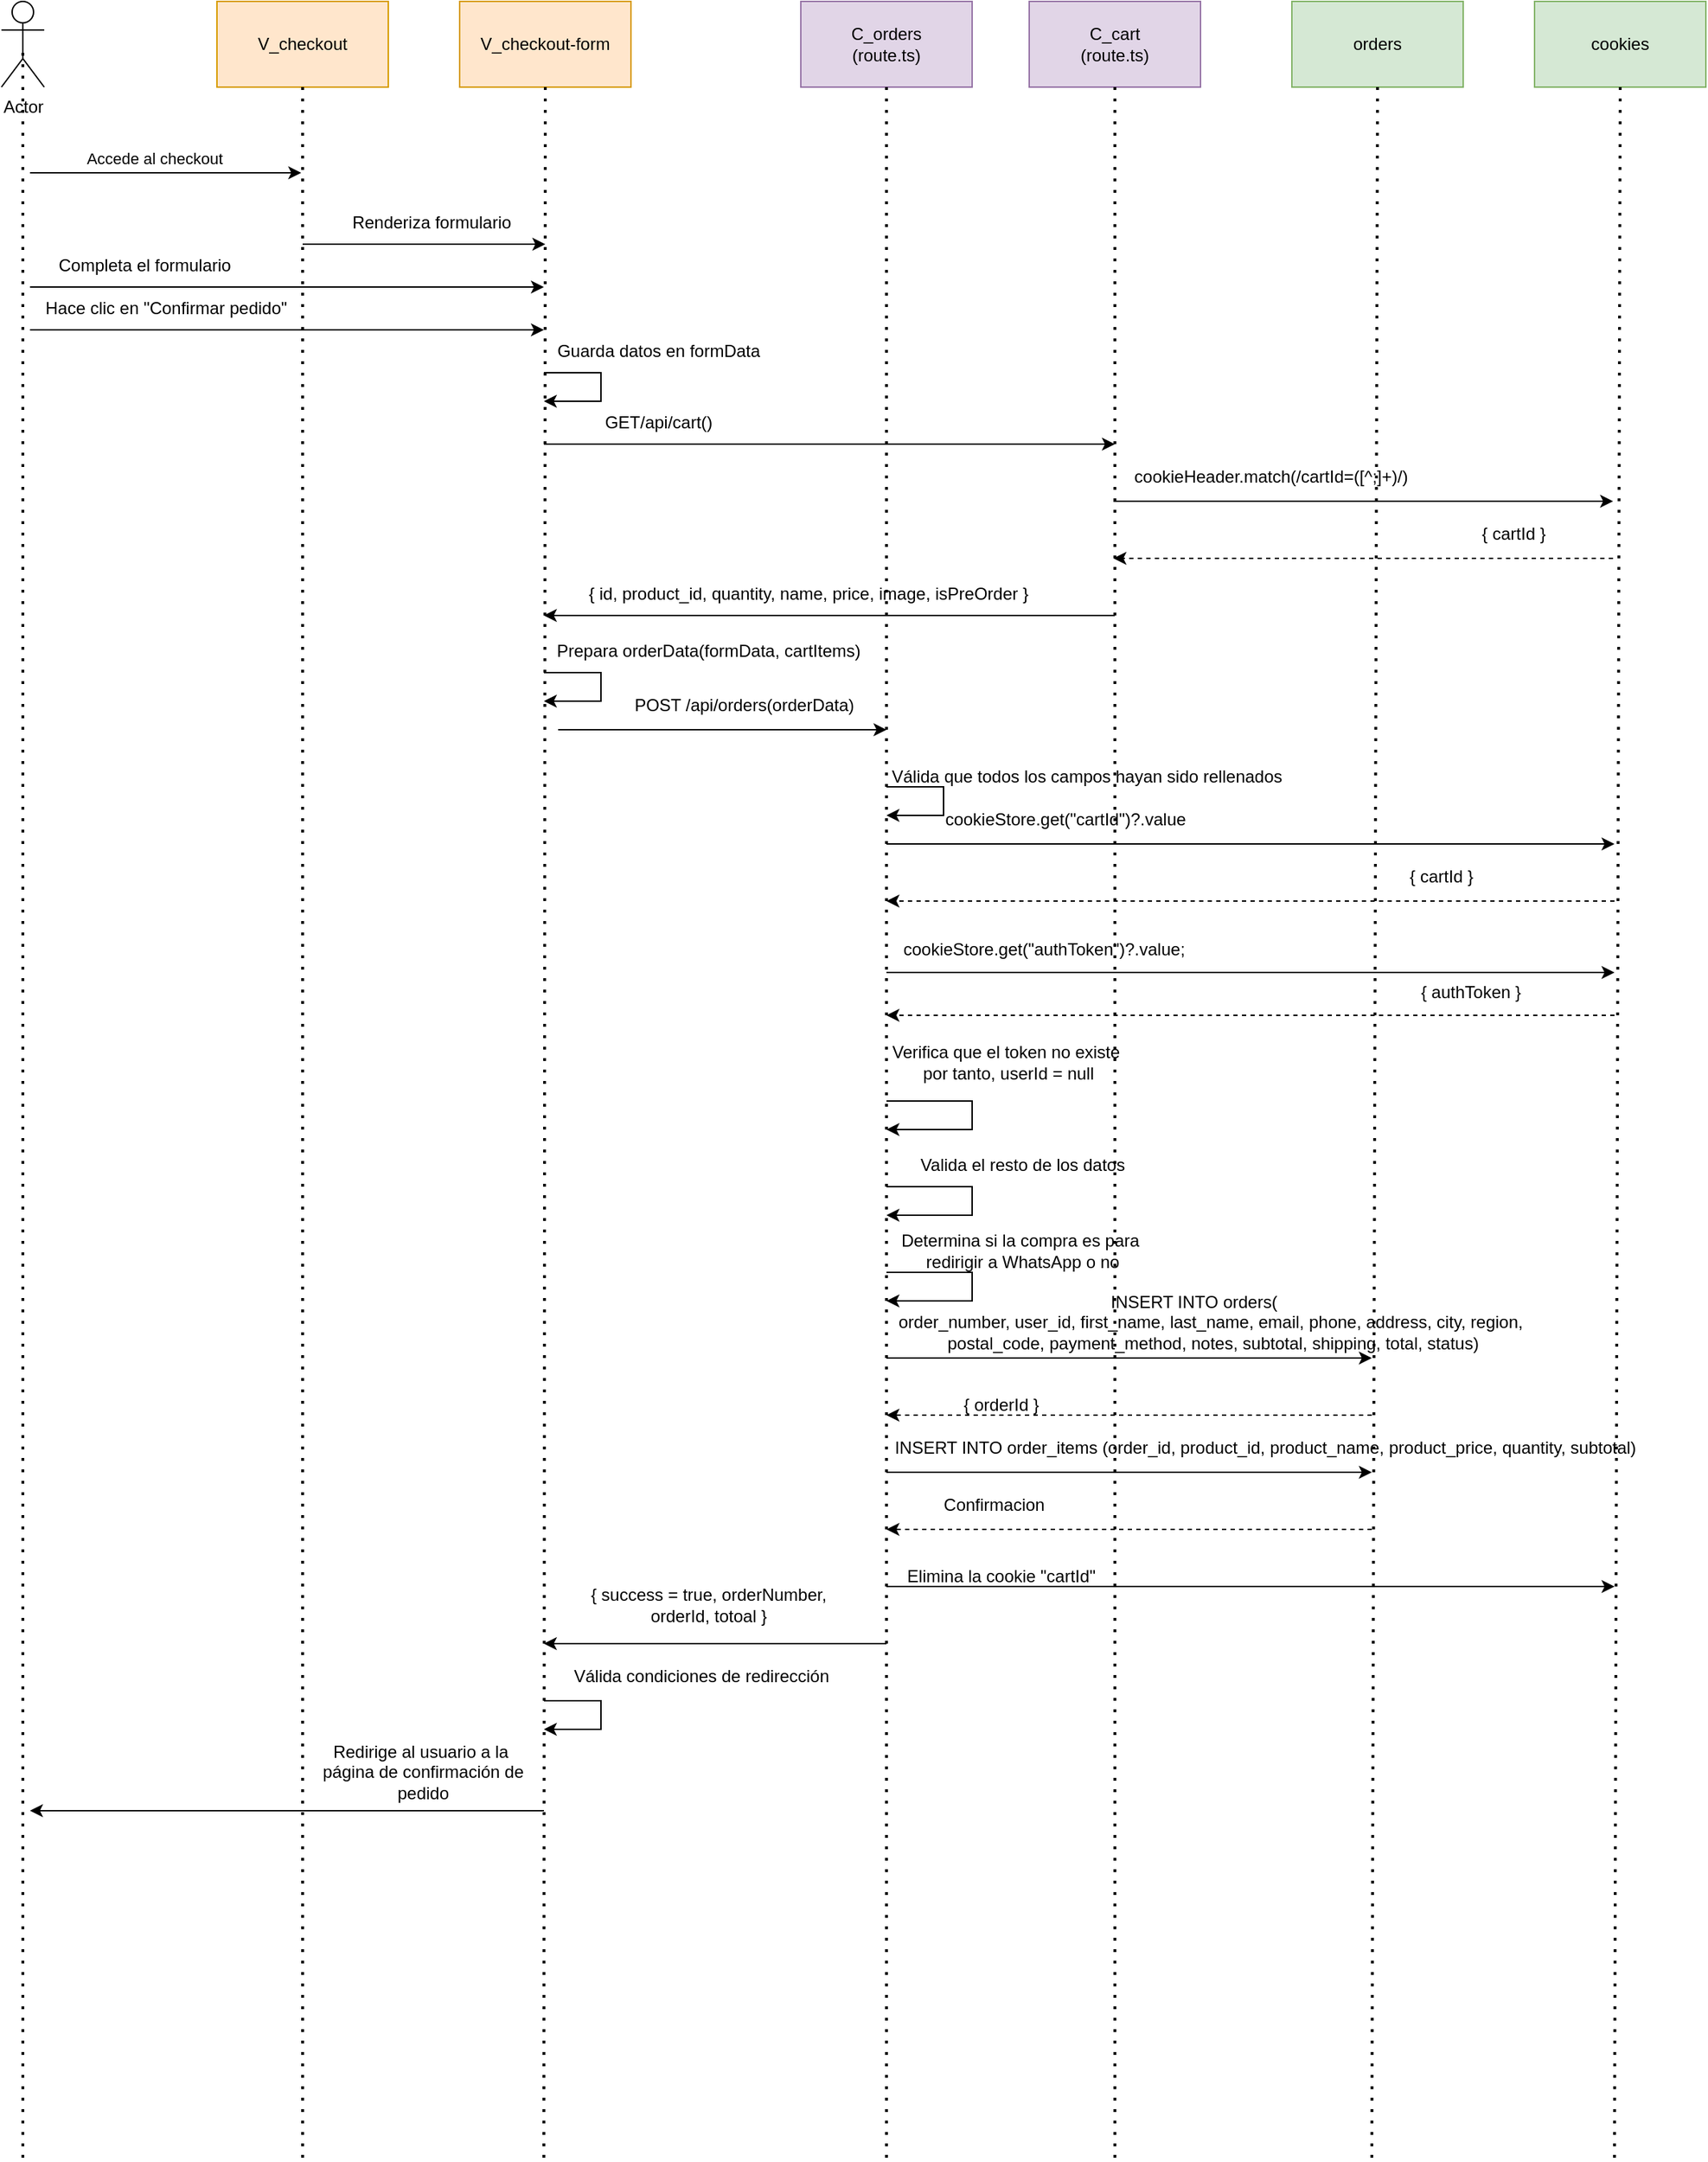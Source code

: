 <mxfile version="28.2.5">
  <diagram name="Page-1" id="TKw2r9edUQHemHAP257N">
    <mxGraphModel grid="1" page="1" gridSize="10" guides="1" tooltips="1" connect="1" arrows="1" fold="1" pageScale="1" pageWidth="827" pageHeight="1169" math="0" shadow="0">
      <root>
        <mxCell id="0" />
        <mxCell id="1" parent="0" />
        <mxCell id="SqXoNg0YVl-9q71ZOZE6-4" value="V_checkout" style="rounded=0;whiteSpace=wrap;html=1;fillColor=#ffe6cc;strokeColor=#d79b00;" vertex="1" parent="1">
          <mxGeometry x="-599" y="60" width="120" height="60" as="geometry" />
        </mxCell>
        <mxCell id="SqXoNg0YVl-9q71ZOZE6-5" value="&lt;div&gt;C_orders&lt;/div&gt;&lt;div&gt;(route.ts)&lt;/div&gt;" style="rounded=0;whiteSpace=wrap;html=1;fillColor=#e1d5e7;strokeColor=#9673a6;" vertex="1" parent="1">
          <mxGeometry x="-190" y="60" width="120" height="60" as="geometry" />
        </mxCell>
        <mxCell id="SqXoNg0YVl-9q71ZOZE6-6" value="cookies" style="rounded=0;whiteSpace=wrap;html=1;fillColor=#d5e8d4;strokeColor=#82b366;" vertex="1" parent="1">
          <mxGeometry x="324" y="60" width="120" height="60" as="geometry" />
        </mxCell>
        <mxCell id="SqXoNg0YVl-9q71ZOZE6-7" value="Actor" style="shape=umlActor;verticalLabelPosition=bottom;verticalAlign=top;html=1;outlineConnect=0;" vertex="1" parent="1">
          <mxGeometry x="-750" y="60" width="30" height="60" as="geometry" />
        </mxCell>
        <mxCell id="SqXoNg0YVl-9q71ZOZE6-8" style="edgeStyle=orthogonalEdgeStyle;rounded=0;orthogonalLoop=1;jettySize=auto;html=1;exitX=0.5;exitY=1;exitDx=0;exitDy=0;" edge="1" parent="1" source="SqXoNg0YVl-9q71ZOZE6-4" target="SqXoNg0YVl-9q71ZOZE6-4">
          <mxGeometry relative="1" as="geometry" />
        </mxCell>
        <mxCell id="SqXoNg0YVl-9q71ZOZE6-9" value="" style="endArrow=none;dashed=1;html=1;dashPattern=1 3;strokeWidth=2;rounded=0;entryX=0.5;entryY=0.5;entryDx=0;entryDy=0;entryPerimeter=0;" edge="1" parent="1" target="SqXoNg0YVl-9q71ZOZE6-7">
          <mxGeometry width="50" height="50" relative="1" as="geometry">
            <mxPoint x="-735" y="1570" as="sourcePoint" />
            <mxPoint x="-713" y="190" as="targetPoint" />
          </mxGeometry>
        </mxCell>
        <mxCell id="SqXoNg0YVl-9q71ZOZE6-10" value="" style="endArrow=none;dashed=1;html=1;dashPattern=1 3;strokeWidth=2;rounded=0;entryX=0.5;entryY=1;entryDx=0;entryDy=0;" edge="1" parent="1" target="SqXoNg0YVl-9q71ZOZE6-5">
          <mxGeometry width="50" height="50" relative="1" as="geometry">
            <mxPoint x="-130" y="1570" as="sourcePoint" />
            <mxPoint x="110" y="390" as="targetPoint" />
          </mxGeometry>
        </mxCell>
        <mxCell id="SqXoNg0YVl-9q71ZOZE6-11" value="" style="endArrow=none;dashed=1;html=1;dashPattern=1 3;strokeWidth=2;rounded=0;entryX=0.5;entryY=1;entryDx=0;entryDy=0;" edge="1" parent="1" target="SqXoNg0YVl-9q71ZOZE6-6">
          <mxGeometry width="50" height="50" relative="1" as="geometry">
            <mxPoint x="380" y="1570" as="sourcePoint" />
            <mxPoint x="454" y="390" as="targetPoint" />
          </mxGeometry>
        </mxCell>
        <mxCell id="SqXoNg0YVl-9q71ZOZE6-12" value="" style="endArrow=classic;html=1;rounded=0;" edge="1" parent="1">
          <mxGeometry width="50" height="50" relative="1" as="geometry">
            <mxPoint x="-730" y="180" as="sourcePoint" />
            <mxPoint x="-540" y="180" as="targetPoint" />
          </mxGeometry>
        </mxCell>
        <mxCell id="SqXoNg0YVl-9q71ZOZE6-13" value="Accede al checkout" style="edgeLabel;html=1;align=center;verticalAlign=middle;resizable=0;points=[];" connectable="0" vertex="1" parent="SqXoNg0YVl-9q71ZOZE6-12">
          <mxGeometry x="-0.176" y="4" relative="1" as="geometry">
            <mxPoint x="8" y="-6" as="offset" />
          </mxGeometry>
        </mxCell>
        <mxCell id="SqXoNg0YVl-9q71ZOZE6-14" value="" style="endArrow=classic;html=1;rounded=0;" edge="1" parent="1">
          <mxGeometry width="50" height="50" relative="1" as="geometry">
            <mxPoint x="-539" y="230" as="sourcePoint" />
            <mxPoint x="-369" y="230" as="targetPoint" />
          </mxGeometry>
        </mxCell>
        <mxCell id="SqXoNg0YVl-9q71ZOZE6-15" value="Renderiza formulario" style="text;html=1;align=center;verticalAlign=middle;resizable=0;points=[];autosize=1;strokeColor=none;fillColor=none;" vertex="1" parent="1">
          <mxGeometry x="-514" y="200" width="130" height="30" as="geometry" />
        </mxCell>
        <mxCell id="SqXoNg0YVl-9q71ZOZE6-16" value="V_checkout-form" style="rounded=0;whiteSpace=wrap;html=1;fillColor=#ffe6cc;strokeColor=#d79b00;" vertex="1" parent="1">
          <mxGeometry x="-429" y="60" width="120" height="60" as="geometry" />
        </mxCell>
        <mxCell id="SqXoNg0YVl-9q71ZOZE6-17" value="" style="endArrow=none;dashed=1;html=1;dashPattern=1 3;strokeWidth=2;rounded=0;entryX=0.5;entryY=1;entryDx=0;entryDy=0;" edge="1" parent="1" target="SqXoNg0YVl-9q71ZOZE6-16">
          <mxGeometry width="50" height="50" relative="1" as="geometry">
            <mxPoint x="-370" y="1570" as="sourcePoint" />
            <mxPoint x="-339" y="260" as="targetPoint" />
          </mxGeometry>
        </mxCell>
        <mxCell id="SqXoNg0YVl-9q71ZOZE6-26" value="orders" style="whiteSpace=wrap;html=1;fillColor=#d5e8d4;strokeColor=#82b366;" vertex="1" parent="1">
          <mxGeometry x="154" y="60" width="120" height="60" as="geometry" />
        </mxCell>
        <mxCell id="SqXoNg0YVl-9q71ZOZE6-27" value="" style="endArrow=none;dashed=1;html=1;dashPattern=1 3;strokeWidth=2;rounded=0;entryX=0.5;entryY=1;entryDx=0;entryDy=0;" edge="1" parent="1" target="SqXoNg0YVl-9q71ZOZE6-26">
          <mxGeometry width="50" height="50" relative="1" as="geometry">
            <mxPoint x="210" y="1570" as="sourcePoint" />
            <mxPoint x="174" y="310" as="targetPoint" />
          </mxGeometry>
        </mxCell>
        <mxCell id="SqXoNg0YVl-9q71ZOZE6-36" value="" style="endArrow=none;dashed=1;html=1;dashPattern=1 3;strokeWidth=2;rounded=0;entryX=0.5;entryY=1;entryDx=0;entryDy=0;" edge="1" parent="1" target="SqXoNg0YVl-9q71ZOZE6-4">
          <mxGeometry width="50" height="50" relative="1" as="geometry">
            <mxPoint x="-539" y="1570" as="sourcePoint" />
            <mxPoint x="-529" y="300" as="targetPoint" />
          </mxGeometry>
        </mxCell>
        <mxCell id="SqXoNg0YVl-9q71ZOZE6-37" value="&lt;div&gt;C_cart&lt;/div&gt;&lt;div&gt;(route.ts)&lt;/div&gt;" style="whiteSpace=wrap;html=1;fillColor=#e1d5e7;strokeColor=#9673a6;" vertex="1" parent="1">
          <mxGeometry x="-30" y="60" width="120" height="60" as="geometry" />
        </mxCell>
        <mxCell id="SqXoNg0YVl-9q71ZOZE6-38" value="" style="endArrow=none;dashed=1;html=1;dashPattern=1 3;strokeWidth=2;rounded=0;entryX=0.5;entryY=1;entryDx=0;entryDy=0;" edge="1" parent="1" target="SqXoNg0YVl-9q71ZOZE6-37">
          <mxGeometry width="50" height="50" relative="1" as="geometry">
            <mxPoint x="30" y="1570" as="sourcePoint" />
            <mxPoint x="-30" y="170" as="targetPoint" />
          </mxGeometry>
        </mxCell>
        <mxCell id="SqXoNg0YVl-9q71ZOZE6-41" value="" style="endArrow=classic;html=1;rounded=0;" edge="1" parent="1">
          <mxGeometry width="50" height="50" relative="1" as="geometry">
            <mxPoint x="-730" y="260" as="sourcePoint" />
            <mxPoint x="-370" y="260" as="targetPoint" />
          </mxGeometry>
        </mxCell>
        <mxCell id="SqXoNg0YVl-9q71ZOZE6-42" value="Completa el formulario" style="text;html=1;align=center;verticalAlign=middle;resizable=0;points=[];autosize=1;strokeColor=none;fillColor=none;" vertex="1" parent="1">
          <mxGeometry x="-720" y="230" width="140" height="30" as="geometry" />
        </mxCell>
        <mxCell id="SqXoNg0YVl-9q71ZOZE6-43" value="" style="endArrow=classic;html=1;rounded=0;" edge="1" parent="1">
          <mxGeometry width="50" height="50" relative="1" as="geometry">
            <mxPoint x="-730" y="290" as="sourcePoint" />
            <mxPoint x="-370" y="290" as="targetPoint" />
          </mxGeometry>
        </mxCell>
        <mxCell id="SqXoNg0YVl-9q71ZOZE6-44" value="Hace clic en &quot;Confirmar pedido&quot;" style="text;html=1;align=center;verticalAlign=middle;resizable=0;points=[];autosize=1;strokeColor=none;fillColor=none;" vertex="1" parent="1">
          <mxGeometry x="-730" y="260" width="190" height="30" as="geometry" />
        </mxCell>
        <mxCell id="SqXoNg0YVl-9q71ZOZE6-47" value="" style="endArrow=classic;html=1;rounded=0;" edge="1" parent="1">
          <mxGeometry width="50" height="50" relative="1" as="geometry">
            <mxPoint x="-370" y="370" as="sourcePoint" />
            <mxPoint x="30" y="370" as="targetPoint" />
          </mxGeometry>
        </mxCell>
        <mxCell id="SqXoNg0YVl-9q71ZOZE6-48" value="GET/api/cart()" style="text;html=1;align=center;verticalAlign=middle;resizable=0;points=[];autosize=1;strokeColor=none;fillColor=none;" vertex="1" parent="1">
          <mxGeometry x="-340" y="340" width="100" height="30" as="geometry" />
        </mxCell>
        <mxCell id="SqXoNg0YVl-9q71ZOZE6-51" value="" style="endArrow=classic;html=1;rounded=0;" edge="1" parent="1">
          <mxGeometry width="50" height="50" relative="1" as="geometry">
            <mxPoint x="29" y="410" as="sourcePoint" />
            <mxPoint x="379" y="410" as="targetPoint" />
          </mxGeometry>
        </mxCell>
        <mxCell id="SqXoNg0YVl-9q71ZOZE6-52" value="cookieHeader.match(/cartId=([^;]+)/)" style="text;html=1;align=center;verticalAlign=middle;resizable=0;points=[];autosize=1;strokeColor=none;fillColor=none;" vertex="1" parent="1">
          <mxGeometry x="29" y="378" width="220" height="30" as="geometry" />
        </mxCell>
        <mxCell id="SqXoNg0YVl-9q71ZOZE6-53" value="" style="endArrow=classic;html=1;rounded=0;dashed=1;" edge="1" parent="1">
          <mxGeometry width="50" height="50" relative="1" as="geometry">
            <mxPoint x="379" y="450" as="sourcePoint" />
            <mxPoint x="29" y="450" as="targetPoint" />
          </mxGeometry>
        </mxCell>
        <mxCell id="SqXoNg0YVl-9q71ZOZE6-54" value="{ cartId }" style="text;html=1;align=center;verticalAlign=middle;resizable=0;points=[];autosize=1;strokeColor=none;fillColor=none;" vertex="1" parent="1">
          <mxGeometry x="274" y="418" width="70" height="30" as="geometry" />
        </mxCell>
        <mxCell id="SqXoNg0YVl-9q71ZOZE6-56" value="" style="endArrow=classic;html=1;rounded=0;" edge="1" parent="1">
          <mxGeometry width="50" height="50" relative="1" as="geometry">
            <mxPoint x="30" y="490" as="sourcePoint" />
            <mxPoint x="-370" y="490" as="targetPoint" />
          </mxGeometry>
        </mxCell>
        <mxCell id="SqXoNg0YVl-9q71ZOZE6-57" value="{ id, product_id, quantity, name, price, image, isPreOrder }" style="text;html=1;align=center;verticalAlign=middle;resizable=0;points=[];autosize=1;strokeColor=none;fillColor=none;" vertex="1" parent="1">
          <mxGeometry x="-350" y="460" width="330" height="30" as="geometry" />
        </mxCell>
        <mxCell id="SqXoNg0YVl-9q71ZOZE6-58" value="" style="endArrow=classic;html=1;rounded=0;" edge="1" parent="1">
          <mxGeometry width="50" height="50" relative="1" as="geometry">
            <mxPoint x="-370" y="320" as="sourcePoint" />
            <mxPoint x="-370" y="340" as="targetPoint" />
            <Array as="points">
              <mxPoint x="-330" y="320" />
              <mxPoint x="-330" y="340" />
            </Array>
          </mxGeometry>
        </mxCell>
        <mxCell id="SqXoNg0YVl-9q71ZOZE6-59" value="Guarda datos en formData" style="text;html=1;align=center;verticalAlign=middle;resizable=0;points=[];autosize=1;strokeColor=none;fillColor=none;" vertex="1" parent="1">
          <mxGeometry x="-375" y="290" width="170" height="30" as="geometry" />
        </mxCell>
        <mxCell id="SqXoNg0YVl-9q71ZOZE6-60" value="" style="endArrow=classic;html=1;rounded=0;" edge="1" parent="1">
          <mxGeometry width="50" height="50" relative="1" as="geometry">
            <mxPoint x="-370" y="530" as="sourcePoint" />
            <mxPoint x="-370" y="550" as="targetPoint" />
            <Array as="points">
              <mxPoint x="-330" y="530" />
              <mxPoint x="-330" y="550" />
            </Array>
          </mxGeometry>
        </mxCell>
        <mxCell id="SqXoNg0YVl-9q71ZOZE6-61" value="Prepara orderData(formData, cartItems)" style="text;html=1;align=center;verticalAlign=middle;resizable=0;points=[];autosize=1;strokeColor=none;fillColor=none;" vertex="1" parent="1">
          <mxGeometry x="-375" y="500" width="240" height="30" as="geometry" />
        </mxCell>
        <mxCell id="SqXoNg0YVl-9q71ZOZE6-62" value="" style="endArrow=classic;html=1;rounded=0;" edge="1" parent="1">
          <mxGeometry width="50" height="50" relative="1" as="geometry">
            <mxPoint x="-360" y="570" as="sourcePoint" />
            <mxPoint x="-130" y="570" as="targetPoint" />
          </mxGeometry>
        </mxCell>
        <mxCell id="SqXoNg0YVl-9q71ZOZE6-63" value="&lt;div&gt;POST /api/orders(orderData)&lt;/div&gt;" style="text;html=1;align=center;verticalAlign=middle;resizable=0;points=[];autosize=1;strokeColor=none;fillColor=none;" vertex="1" parent="1">
          <mxGeometry x="-320" y="538" width="180" height="30" as="geometry" />
        </mxCell>
        <mxCell id="SqXoNg0YVl-9q71ZOZE6-64" value="" style="endArrow=classic;html=1;rounded=0;" edge="1" parent="1">
          <mxGeometry width="50" height="50" relative="1" as="geometry">
            <mxPoint x="-130" y="610" as="sourcePoint" />
            <mxPoint x="-130" y="630" as="targetPoint" />
            <Array as="points">
              <mxPoint x="-90" y="610" />
              <mxPoint x="-90" y="630" />
            </Array>
          </mxGeometry>
        </mxCell>
        <mxCell id="SqXoNg0YVl-9q71ZOZE6-65" value="Válida que todos los campos hayan sido rellenados" style="text;html=1;align=center;verticalAlign=middle;resizable=0;points=[];autosize=1;strokeColor=none;fillColor=none;" vertex="1" parent="1">
          <mxGeometry x="-140" y="588" width="300" height="30" as="geometry" />
        </mxCell>
        <mxCell id="SqXoNg0YVl-9q71ZOZE6-66" value="" style="endArrow=classic;html=1;rounded=0;" edge="1" parent="1">
          <mxGeometry width="50" height="50" relative="1" as="geometry">
            <mxPoint x="-130" y="650" as="sourcePoint" />
            <mxPoint x="380" y="650" as="targetPoint" />
          </mxGeometry>
        </mxCell>
        <mxCell id="SqXoNg0YVl-9q71ZOZE6-68" value="cookieStore.get(&quot;cartId&quot;)?.value" style="text;html=1;align=center;verticalAlign=middle;resizable=0;points=[];autosize=1;strokeColor=none;fillColor=none;" vertex="1" parent="1">
          <mxGeometry x="-100" y="618" width="190" height="30" as="geometry" />
        </mxCell>
        <mxCell id="SqXoNg0YVl-9q71ZOZE6-69" value="" style="endArrow=classic;html=1;rounded=0;dashed=1;" edge="1" parent="1">
          <mxGeometry width="50" height="50" relative="1" as="geometry">
            <mxPoint x="380" y="690" as="sourcePoint" />
            <mxPoint x="-130" y="690" as="targetPoint" />
          </mxGeometry>
        </mxCell>
        <mxCell id="SqXoNg0YVl-9q71ZOZE6-70" value="{ cartId }&amp;nbsp;" style="text;html=1;align=center;verticalAlign=middle;resizable=0;points=[];autosize=1;strokeColor=none;fillColor=none;" vertex="1" parent="1">
          <mxGeometry x="225" y="658" width="70" height="30" as="geometry" />
        </mxCell>
        <mxCell id="SqXoNg0YVl-9q71ZOZE6-75" value="" style="endArrow=classic;html=1;rounded=0;" edge="1" parent="1">
          <mxGeometry width="50" height="50" relative="1" as="geometry">
            <mxPoint x="-130" y="740" as="sourcePoint" />
            <mxPoint x="380" y="740" as="targetPoint" />
          </mxGeometry>
        </mxCell>
        <mxCell id="SqXoNg0YVl-9q71ZOZE6-76" value="cookieStore.get(&quot;authToken&quot;)?.value;" style="text;html=1;align=center;verticalAlign=middle;resizable=0;points=[];autosize=1;strokeColor=none;fillColor=none;" vertex="1" parent="1">
          <mxGeometry x="-130" y="709" width="220" height="30" as="geometry" />
        </mxCell>
        <mxCell id="SqXoNg0YVl-9q71ZOZE6-77" value="" style="endArrow=classic;html=1;rounded=0;dashed=1;" edge="1" parent="1">
          <mxGeometry width="50" height="50" relative="1" as="geometry">
            <mxPoint x="380" y="770" as="sourcePoint" />
            <mxPoint x="-130" y="770" as="targetPoint" />
          </mxGeometry>
        </mxCell>
        <mxCell id="SqXoNg0YVl-9q71ZOZE6-78" value="{ authToken }" style="text;html=1;align=center;verticalAlign=middle;resizable=0;points=[];autosize=1;strokeColor=none;fillColor=none;" vertex="1" parent="1">
          <mxGeometry x="234" y="739" width="90" height="30" as="geometry" />
        </mxCell>
        <mxCell id="SqXoNg0YVl-9q71ZOZE6-79" value="&lt;div&gt;Verifica que el token no existe&amp;nbsp;&lt;/div&gt;&lt;div&gt;por tanto, userId = null&lt;/div&gt;" style="text;html=1;align=center;verticalAlign=middle;resizable=0;points=[];autosize=1;strokeColor=none;fillColor=none;" vertex="1" parent="1">
          <mxGeometry x="-140" y="783" width="190" height="40" as="geometry" />
        </mxCell>
        <mxCell id="SqXoNg0YVl-9q71ZOZE6-80" value="" style="endArrow=classic;html=1;rounded=0;" edge="1" parent="1">
          <mxGeometry width="50" height="50" relative="1" as="geometry">
            <mxPoint x="-130" y="830" as="sourcePoint" />
            <mxPoint x="-130" y="850" as="targetPoint" />
            <Array as="points">
              <mxPoint x="-70" y="830" />
              <mxPoint x="-70" y="850" />
            </Array>
          </mxGeometry>
        </mxCell>
        <mxCell id="SqXoNg0YVl-9q71ZOZE6-81" value="" style="endArrow=classic;html=1;rounded=0;" edge="1" parent="1">
          <mxGeometry width="50" height="50" relative="1" as="geometry">
            <mxPoint x="-130" y="890" as="sourcePoint" />
            <mxPoint x="-130" y="910" as="targetPoint" />
            <Array as="points">
              <mxPoint x="-70" y="890" />
              <mxPoint x="-70" y="910" />
            </Array>
          </mxGeometry>
        </mxCell>
        <mxCell id="SqXoNg0YVl-9q71ZOZE6-82" value="Valida el resto de los datos" style="text;html=1;align=center;verticalAlign=middle;resizable=0;points=[];autosize=1;strokeColor=none;fillColor=none;" vertex="1" parent="1">
          <mxGeometry x="-120" y="860" width="170" height="30" as="geometry" />
        </mxCell>
        <mxCell id="SqXoNg0YVl-9q71ZOZE6-83" value="" style="endArrow=classic;html=1;rounded=0;" edge="1" parent="1">
          <mxGeometry width="50" height="50" relative="1" as="geometry">
            <mxPoint x="-130" y="950" as="sourcePoint" />
            <mxPoint x="-130" y="970" as="targetPoint" />
            <Array as="points">
              <mxPoint x="-70" y="950" />
              <mxPoint x="-70" y="970" />
            </Array>
          </mxGeometry>
        </mxCell>
        <mxCell id="SqXoNg0YVl-9q71ZOZE6-84" value="&lt;div&gt;Determina si la compra es para&amp;nbsp;&lt;/div&gt;&lt;div&gt;redirigir a WhatsApp o no&lt;/div&gt;" style="text;html=1;align=center;verticalAlign=middle;resizable=0;points=[];autosize=1;strokeColor=none;fillColor=none;" vertex="1" parent="1">
          <mxGeometry x="-130" y="915" width="190" height="40" as="geometry" />
        </mxCell>
        <mxCell id="SqXoNg0YVl-9q71ZOZE6-85" value="" style="endArrow=classic;html=1;rounded=0;" edge="1" parent="1">
          <mxGeometry width="50" height="50" relative="1" as="geometry">
            <mxPoint x="-130" y="1010" as="sourcePoint" />
            <mxPoint x="210" y="1010" as="targetPoint" />
          </mxGeometry>
        </mxCell>
        <mxCell id="SqXoNg0YVl-9q71ZOZE6-86" value="INSERT INTO orders(&lt;br&gt;&amp;nbsp; &amp;nbsp; &amp;nbsp; &amp;nbsp; order_number, user_id, first_name, last_name, email, phone, address, city, region,&amp;nbsp;&lt;br&gt;&amp;nbsp; &amp;nbsp; &amp;nbsp; &amp;nbsp; postal_code, payment_method, notes, subtotal, shipping, total, status)" style="text;html=1;align=center;verticalAlign=middle;resizable=0;points=[];autosize=1;strokeColor=none;fillColor=none;" vertex="1" parent="1">
          <mxGeometry x="-160" y="955" width="490" height="60" as="geometry" />
        </mxCell>
        <mxCell id="SqXoNg0YVl-9q71ZOZE6-87" value="" style="endArrow=classic;html=1;rounded=0;dashed=1;" edge="1" parent="1">
          <mxGeometry width="50" height="50" relative="1" as="geometry">
            <mxPoint x="210" y="1050" as="sourcePoint" />
            <mxPoint x="-130" y="1050" as="targetPoint" />
          </mxGeometry>
        </mxCell>
        <mxCell id="SqXoNg0YVl-9q71ZOZE6-88" value="{ orderId }" style="text;html=1;align=center;verticalAlign=middle;resizable=0;points=[];autosize=1;strokeColor=none;fillColor=none;" vertex="1" parent="1">
          <mxGeometry x="-90" y="1028" width="80" height="30" as="geometry" />
        </mxCell>
        <mxCell id="SqXoNg0YVl-9q71ZOZE6-89" value="INSERT INTO order_items (order_id, product_id, product_name, product_price, quantity, subtotal)" style="text;html=1;align=center;verticalAlign=middle;resizable=0;points=[];autosize=1;strokeColor=none;fillColor=none;" vertex="1" parent="1">
          <mxGeometry x="-135" y="1058" width="540" height="30" as="geometry" />
        </mxCell>
        <mxCell id="SqXoNg0YVl-9q71ZOZE6-90" value="" style="endArrow=classic;html=1;rounded=0;" edge="1" parent="1">
          <mxGeometry width="50" height="50" relative="1" as="geometry">
            <mxPoint x="-130" y="1090" as="sourcePoint" />
            <mxPoint x="210" y="1090" as="targetPoint" />
          </mxGeometry>
        </mxCell>
        <mxCell id="SqXoNg0YVl-9q71ZOZE6-91" value="" style="endArrow=classic;html=1;rounded=0;dashed=1;" edge="1" parent="1">
          <mxGeometry width="50" height="50" relative="1" as="geometry">
            <mxPoint x="210" y="1130" as="sourcePoint" />
            <mxPoint x="-130" y="1130" as="targetPoint" />
          </mxGeometry>
        </mxCell>
        <mxCell id="SqXoNg0YVl-9q71ZOZE6-92" value="Confirmacion" style="text;html=1;align=center;verticalAlign=middle;resizable=0;points=[];autosize=1;strokeColor=none;fillColor=none;" vertex="1" parent="1">
          <mxGeometry x="-100" y="1098" width="90" height="30" as="geometry" />
        </mxCell>
        <mxCell id="SqXoNg0YVl-9q71ZOZE6-93" value="" style="endArrow=classic;html=1;rounded=0;" edge="1" parent="1">
          <mxGeometry width="50" height="50" relative="1" as="geometry">
            <mxPoint x="-130" y="1170" as="sourcePoint" />
            <mxPoint x="380" y="1170" as="targetPoint" />
          </mxGeometry>
        </mxCell>
        <mxCell id="SqXoNg0YVl-9q71ZOZE6-94" value="Elimina la cookie &quot;cartId&quot;" style="text;html=1;align=center;verticalAlign=middle;resizable=0;points=[];autosize=1;strokeColor=none;fillColor=none;" vertex="1" parent="1">
          <mxGeometry x="-130" y="1148" width="160" height="30" as="geometry" />
        </mxCell>
        <mxCell id="SqXoNg0YVl-9q71ZOZE6-101" value="" style="endArrow=classic;html=1;rounded=0;" edge="1" parent="1">
          <mxGeometry width="50" height="50" relative="1" as="geometry">
            <mxPoint x="-130" y="1210" as="sourcePoint" />
            <mxPoint x="-370" y="1210" as="targetPoint" />
          </mxGeometry>
        </mxCell>
        <mxCell id="SqXoNg0YVl-9q71ZOZE6-102" value="&lt;div&gt;{ success = true, orderNumber,&lt;/div&gt;&lt;div&gt;orderId, totoal }&lt;/div&gt;" style="text;html=1;align=center;verticalAlign=middle;resizable=0;points=[];autosize=1;strokeColor=none;fillColor=none;" vertex="1" parent="1">
          <mxGeometry x="-350" y="1163" width="190" height="40" as="geometry" />
        </mxCell>
        <mxCell id="SqXoNg0YVl-9q71ZOZE6-103" value="" style="endArrow=classic;html=1;rounded=0;" edge="1" parent="1">
          <mxGeometry width="50" height="50" relative="1" as="geometry">
            <mxPoint x="-370" y="1250" as="sourcePoint" />
            <mxPoint x="-370" y="1270" as="targetPoint" />
            <Array as="points">
              <mxPoint x="-330" y="1250" />
              <mxPoint x="-330" y="1270" />
            </Array>
          </mxGeometry>
        </mxCell>
        <mxCell id="SqXoNg0YVl-9q71ZOZE6-104" value="Válida condiciones de redirección" style="text;html=1;align=center;verticalAlign=middle;resizable=0;points=[];autosize=1;strokeColor=none;fillColor=none;" vertex="1" parent="1">
          <mxGeometry x="-360" y="1218" width="200" height="30" as="geometry" />
        </mxCell>
        <mxCell id="SqXoNg0YVl-9q71ZOZE6-107" value="" style="endArrow=classic;html=1;rounded=0;" edge="1" parent="1">
          <mxGeometry width="50" height="50" relative="1" as="geometry">
            <mxPoint x="-370" y="1327" as="sourcePoint" />
            <mxPoint x="-730" y="1327" as="targetPoint" />
          </mxGeometry>
        </mxCell>
        <mxCell id="SqXoNg0YVl-9q71ZOZE6-108" value="&lt;div&gt;Redirige al usuario a la&amp;nbsp;&lt;/div&gt;&lt;div&gt;página de confirmación de&lt;/div&gt;&lt;div&gt;pedido&lt;/div&gt;" style="text;html=1;align=center;verticalAlign=middle;resizable=0;points=[];autosize=1;strokeColor=none;fillColor=none;" vertex="1" parent="1">
          <mxGeometry x="-535" y="1270" width="160" height="60" as="geometry" />
        </mxCell>
      </root>
    </mxGraphModel>
  </diagram>
</mxfile>
